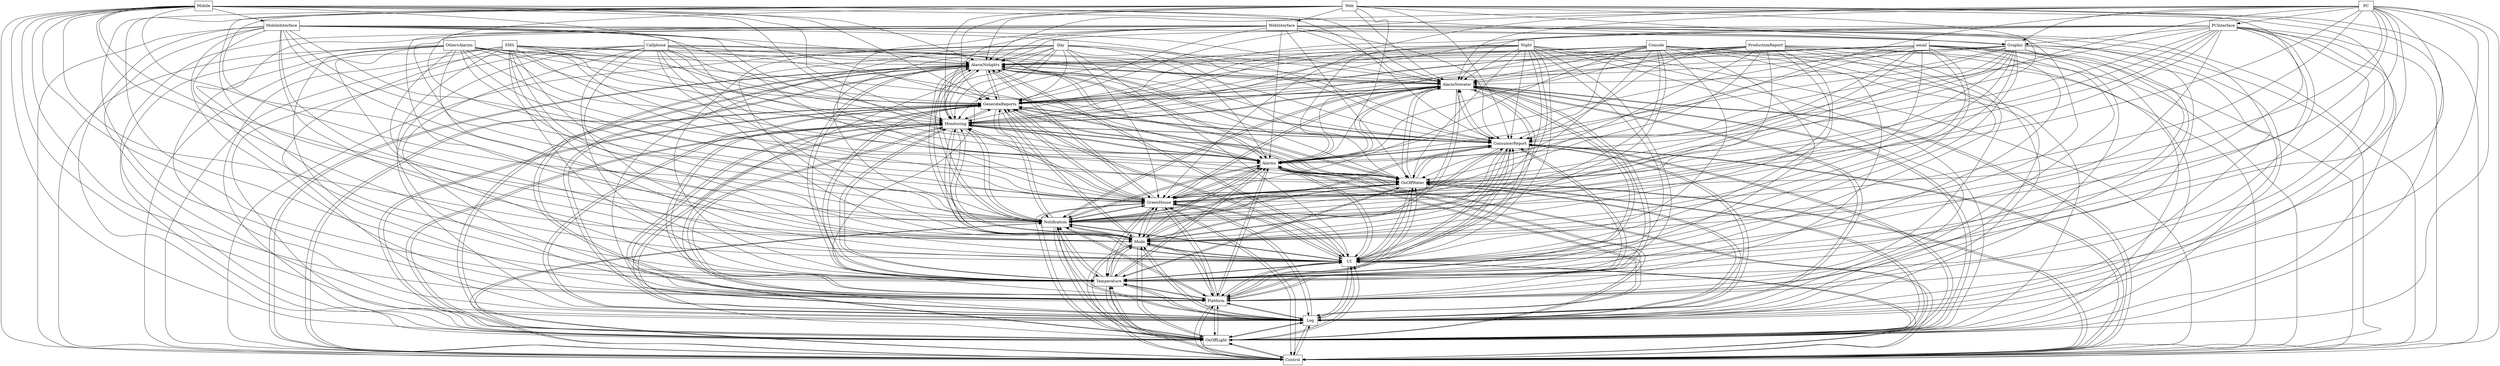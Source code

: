 digraph{
graph [rankdir=TB];
node [shape=box];
edge [arrowhead=normal];
0[label="AlarmNolights",]
1[label="AlarmNowater",]
2[label="Graphic",]
3[label="Callphone",]
4[label="Day",]
5[label="Console",]
6[label="Control",]
7[label="PCInterface",]
8[label="OnOffLight",]
9[label="Log",]
10[label="Night",]
11[label="Mobile",]
12[label="Platform",]
13[label="Temperature",]
14[label="UI",]
15[label="Mode",]
16[label="Notification",]
17[label="MobileInterface",]
18[label="GreenHouse",]
19[label="OnOffWater",]
20[label="email",]
21[label="Web",]
22[label="ProductionReport",]
23[label="WebInterface",]
24[label="Alarms",]
25[label="ConsumerReport",]
26[label="Monitoring",]
27[label="OthersAlarms",]
28[label="SMS",]
29[label="GenerateReports",]
30[label="PC",]
0->1[label="",]
0->6[label="",]
0->8[label="",]
0->9[label="",]
0->12[label="",]
0->13[label="",]
0->14[label="",]
0->15[label="",]
0->16[label="",]
0->18[label="",]
0->19[label="",]
0->24[label="",]
0->25[label="",]
0->26[label="",]
0->29[label="",]
1->0[label="",]
1->6[label="",]
1->8[label="",]
1->9[label="",]
1->12[label="",]
1->13[label="",]
1->14[label="",]
1->15[label="",]
1->16[label="",]
1->18[label="",]
1->19[label="",]
1->24[label="",]
1->25[label="",]
1->26[label="",]
1->29[label="",]
2->0[label="",]
2->1[label="",]
2->6[label="",]
2->8[label="",]
2->9[label="",]
2->12[label="",]
2->13[label="",]
2->14[label="",]
2->15[label="",]
2->16[label="",]
2->18[label="",]
2->19[label="",]
2->24[label="",]
2->25[label="",]
2->26[label="",]
2->29[label="",]
3->0[label="",]
3->1[label="",]
3->6[label="",]
3->8[label="",]
3->9[label="",]
3->12[label="",]
3->13[label="",]
3->14[label="",]
3->15[label="",]
3->16[label="",]
3->18[label="",]
3->19[label="",]
3->24[label="",]
3->25[label="",]
3->26[label="",]
3->29[label="",]
4->0[label="",]
4->1[label="",]
4->6[label="",]
4->8[label="",]
4->9[label="",]
4->12[label="",]
4->13[label="",]
4->14[label="",]
4->15[label="",]
4->16[label="",]
4->18[label="",]
4->19[label="",]
4->24[label="",]
4->25[label="",]
4->26[label="",]
4->29[label="",]
5->0[label="",]
5->1[label="",]
5->6[label="",]
5->8[label="",]
5->9[label="",]
5->12[label="",]
5->13[label="",]
5->14[label="",]
5->15[label="",]
5->16[label="",]
5->18[label="",]
5->19[label="",]
5->24[label="",]
5->25[label="",]
5->26[label="",]
5->29[label="",]
6->0[label="",]
6->1[label="",]
6->8[label="",]
6->9[label="",]
6->12[label="",]
6->13[label="",]
6->14[label="",]
6->15[label="",]
6->16[label="",]
6->18[label="",]
6->19[label="",]
6->24[label="",]
6->25[label="",]
6->26[label="",]
6->29[label="",]
7->0[label="",]
7->1[label="",]
7->2[label="",]
7->6[label="",]
7->8[label="",]
7->9[label="",]
7->12[label="",]
7->13[label="",]
7->14[label="",]
7->15[label="",]
7->16[label="",]
7->18[label="",]
7->19[label="",]
7->24[label="",]
7->25[label="",]
7->26[label="",]
7->29[label="",]
8->0[label="",]
8->1[label="",]
8->6[label="",]
8->9[label="",]
8->12[label="",]
8->13[label="",]
8->14[label="",]
8->15[label="",]
8->16[label="",]
8->18[label="",]
8->19[label="",]
8->24[label="",]
8->25[label="",]
8->26[label="",]
8->29[label="",]
9->0[label="",]
9->1[label="",]
9->6[label="",]
9->8[label="",]
9->12[label="",]
9->13[label="",]
9->14[label="",]
9->15[label="",]
9->16[label="",]
9->18[label="",]
9->19[label="",]
9->24[label="",]
9->25[label="",]
9->26[label="",]
9->29[label="",]
10->0[label="",]
10->1[label="",]
10->6[label="",]
10->8[label="",]
10->9[label="",]
10->12[label="",]
10->13[label="",]
10->14[label="",]
10->15[label="",]
10->16[label="",]
10->18[label="",]
10->19[label="",]
10->24[label="",]
10->25[label="",]
10->26[label="",]
10->29[label="",]
11->0[label="",]
11->1[label="",]
11->2[label="",]
11->6[label="",]
11->8[label="",]
11->9[label="",]
11->12[label="",]
11->13[label="",]
11->14[label="",]
11->15[label="",]
11->16[label="",]
11->17[label="",]
11->18[label="",]
11->19[label="",]
11->24[label="",]
11->25[label="",]
11->26[label="",]
11->29[label="",]
12->0[label="",]
12->1[label="",]
12->6[label="",]
12->8[label="",]
12->9[label="",]
12->13[label="",]
12->14[label="",]
12->15[label="",]
12->16[label="",]
12->18[label="",]
12->19[label="",]
12->24[label="",]
12->25[label="",]
12->26[label="",]
12->29[label="",]
13->0[label="",]
13->1[label="",]
13->6[label="",]
13->8[label="",]
13->9[label="",]
13->12[label="",]
13->14[label="",]
13->15[label="",]
13->16[label="",]
13->18[label="",]
13->19[label="",]
13->24[label="",]
13->25[label="",]
13->26[label="",]
13->29[label="",]
14->0[label="",]
14->1[label="",]
14->6[label="",]
14->8[label="",]
14->9[label="",]
14->12[label="",]
14->13[label="",]
14->15[label="",]
14->16[label="",]
14->18[label="",]
14->19[label="",]
14->24[label="",]
14->25[label="",]
14->26[label="",]
14->29[label="",]
15->0[label="",]
15->1[label="",]
15->6[label="",]
15->8[label="",]
15->9[label="",]
15->12[label="",]
15->13[label="",]
15->14[label="",]
15->16[label="",]
15->18[label="",]
15->19[label="",]
15->24[label="",]
15->25[label="",]
15->26[label="",]
15->29[label="",]
16->0[label="",]
16->1[label="",]
16->6[label="",]
16->8[label="",]
16->9[label="",]
16->12[label="",]
16->13[label="",]
16->14[label="",]
16->15[label="",]
16->18[label="",]
16->19[label="",]
16->24[label="",]
16->25[label="",]
16->26[label="",]
16->29[label="",]
17->0[label="",]
17->1[label="",]
17->2[label="",]
17->6[label="",]
17->8[label="",]
17->9[label="",]
17->12[label="",]
17->13[label="",]
17->14[label="",]
17->15[label="",]
17->16[label="",]
17->18[label="",]
17->19[label="",]
17->24[label="",]
17->25[label="",]
17->26[label="",]
17->29[label="",]
18->0[label="",]
18->1[label="",]
18->6[label="",]
18->8[label="",]
18->9[label="",]
18->12[label="",]
18->13[label="",]
18->14[label="",]
18->15[label="",]
18->16[label="",]
18->19[label="",]
18->24[label="",]
18->25[label="",]
18->26[label="",]
18->29[label="",]
19->0[label="",]
19->1[label="",]
19->6[label="",]
19->8[label="",]
19->9[label="",]
19->12[label="",]
19->13[label="",]
19->14[label="",]
19->15[label="",]
19->16[label="",]
19->18[label="",]
19->24[label="",]
19->25[label="",]
19->26[label="",]
19->29[label="",]
20->0[label="",]
20->1[label="",]
20->6[label="",]
20->8[label="",]
20->9[label="",]
20->12[label="",]
20->13[label="",]
20->14[label="",]
20->15[label="",]
20->16[label="",]
20->18[label="",]
20->19[label="",]
20->24[label="",]
20->25[label="",]
20->26[label="",]
20->29[label="",]
21->0[label="",]
21->1[label="",]
21->2[label="",]
21->6[label="",]
21->8[label="",]
21->9[label="",]
21->12[label="",]
21->13[label="",]
21->14[label="",]
21->15[label="",]
21->16[label="",]
21->18[label="",]
21->19[label="",]
21->23[label="",]
21->24[label="",]
21->25[label="",]
21->26[label="",]
21->29[label="",]
22->0[label="",]
22->1[label="",]
22->6[label="",]
22->8[label="",]
22->9[label="",]
22->12[label="",]
22->13[label="",]
22->14[label="",]
22->15[label="",]
22->16[label="",]
22->18[label="",]
22->19[label="",]
22->24[label="",]
22->25[label="",]
22->26[label="",]
22->29[label="",]
23->0[label="",]
23->1[label="",]
23->2[label="",]
23->6[label="",]
23->8[label="",]
23->9[label="",]
23->12[label="",]
23->13[label="",]
23->14[label="",]
23->15[label="",]
23->16[label="",]
23->18[label="",]
23->19[label="",]
23->24[label="",]
23->25[label="",]
23->26[label="",]
23->29[label="",]
24->0[label="",]
24->1[label="",]
24->6[label="",]
24->8[label="",]
24->9[label="",]
24->12[label="",]
24->13[label="",]
24->14[label="",]
24->15[label="",]
24->16[label="",]
24->18[label="",]
24->19[label="",]
24->25[label="",]
24->26[label="",]
24->29[label="",]
25->0[label="",]
25->1[label="",]
25->6[label="",]
25->8[label="",]
25->9[label="",]
25->12[label="",]
25->13[label="",]
25->14[label="",]
25->15[label="",]
25->16[label="",]
25->18[label="",]
25->19[label="",]
25->24[label="",]
25->26[label="",]
25->29[label="",]
26->0[label="",]
26->1[label="",]
26->6[label="",]
26->8[label="",]
26->9[label="",]
26->12[label="",]
26->13[label="",]
26->14[label="",]
26->15[label="",]
26->16[label="",]
26->18[label="",]
26->19[label="",]
26->24[label="",]
26->25[label="",]
26->29[label="",]
27->0[label="",]
27->1[label="",]
27->6[label="",]
27->8[label="",]
27->9[label="",]
27->12[label="",]
27->13[label="",]
27->14[label="",]
27->15[label="",]
27->16[label="",]
27->18[label="",]
27->19[label="",]
27->24[label="",]
27->25[label="",]
27->26[label="",]
27->29[label="",]
28->0[label="",]
28->1[label="",]
28->6[label="",]
28->8[label="",]
28->9[label="",]
28->12[label="",]
28->13[label="",]
28->14[label="",]
28->15[label="",]
28->16[label="",]
28->18[label="",]
28->19[label="",]
28->24[label="",]
28->25[label="",]
28->26[label="",]
28->29[label="",]
29->0[label="",]
29->1[label="",]
29->6[label="",]
29->8[label="",]
29->9[label="",]
29->12[label="",]
29->13[label="",]
29->14[label="",]
29->15[label="",]
29->16[label="",]
29->18[label="",]
29->19[label="",]
29->24[label="",]
29->25[label="",]
29->26[label="",]
30->0[label="",]
30->1[label="",]
30->2[label="",]
30->6[label="",]
30->7[label="",]
30->8[label="",]
30->9[label="",]
30->12[label="",]
30->13[label="",]
30->14[label="",]
30->15[label="",]
30->16[label="",]
30->18[label="",]
30->19[label="",]
30->24[label="",]
30->25[label="",]
30->26[label="",]
30->29[label="",]
}
